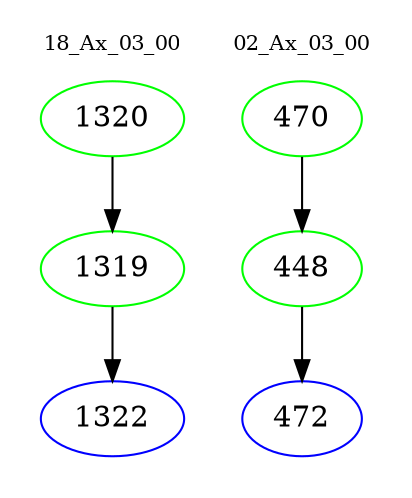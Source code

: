 digraph{
subgraph cluster_0 {
color = white
label = "18_Ax_03_00";
fontsize=10;
T0_1320 [label="1320", color="green"]
T0_1320 -> T0_1319 [color="black"]
T0_1319 [label="1319", color="green"]
T0_1319 -> T0_1322 [color="black"]
T0_1322 [label="1322", color="blue"]
}
subgraph cluster_1 {
color = white
label = "02_Ax_03_00";
fontsize=10;
T1_470 [label="470", color="green"]
T1_470 -> T1_448 [color="black"]
T1_448 [label="448", color="green"]
T1_448 -> T1_472 [color="black"]
T1_472 [label="472", color="blue"]
}
}
